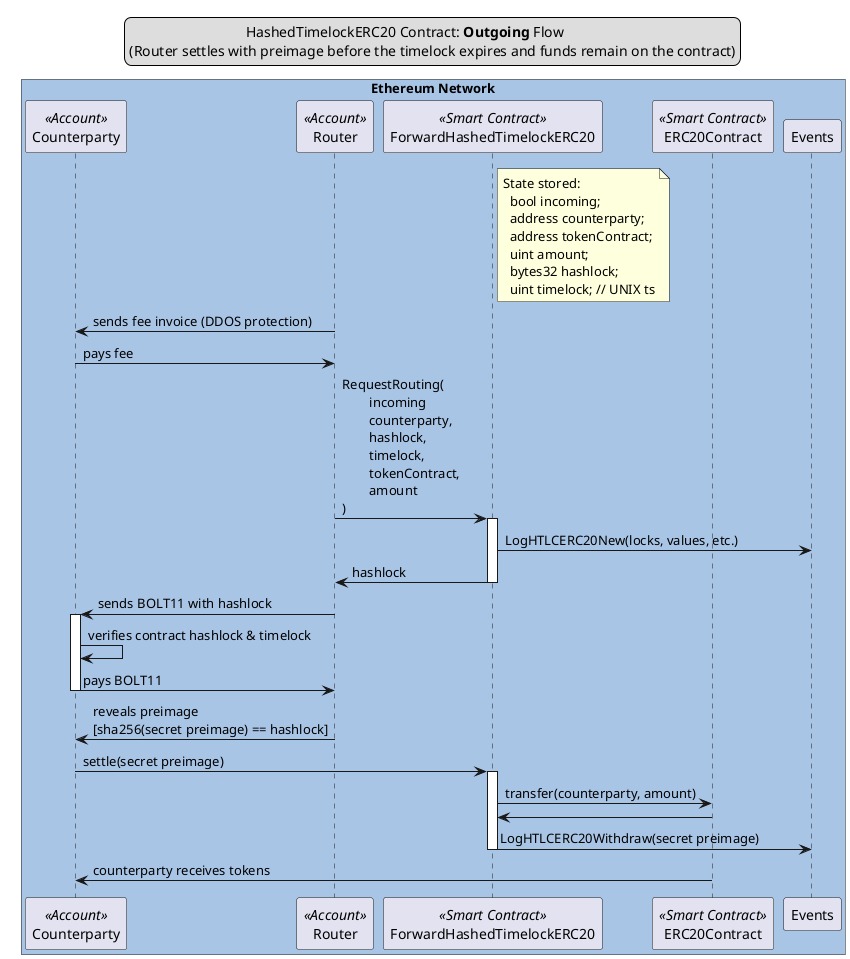 @startuml
skinparam BoxPadding 20

legend top
\t\t\t\tHashedTimelockERC20 Contract: **Outgoing** Flow
(Router settles with preimage before the timelock expires and funds remain on the contract)
end legend

box "Ethereum Network" #A9C5E6
participant Counterparty as counterparty << Account >>
participant Router as router << Account >>
participant ForwardHashedTimelockERC20 as htlc << Smart Contract >>
participant ERC20Contract as token << Smart Contract >>
participant Events as events
end box

note right of htlc
State stored:
  bool incoming;
  address counterparty;
  address tokenContract;
  uint amount;
  bytes32 hashlock;
  uint timelock; // UNIX ts
end note

router->counterparty:sends fee invoice (DDOS protection)
counterparty->router:pays fee

router->htlc:RequestRouting(\n\tincoming\n\tcounterparty,\n\thashlock,\n\ttimelock,\n\ttokenContract,\n\tamount\n)

activate htlc
  htlc->events:LogHTLCERC20New(locks, values, etc.)
  htlc->router:hashlock
deactivate htlc

router->counterparty:sends BOLT11 with hashlock

activate counterparty
  counterparty->counterparty:verifies contract hashlock & timelock
  counterparty->router:pays BOLT11
deactivate counterparty

router->counterparty:reveals preimage\n[sha256(secret preimage) == hashlock]

counterparty->htlc:settle(secret preimage)
activate htlc
  htlc->token:transfer(counterparty, amount)
  token->htlc
  htlc->events:LogHTLCERC20Withdraw(secret preimage)
deactivate htlc

token->counterparty:counterparty receives tokens

@enduml